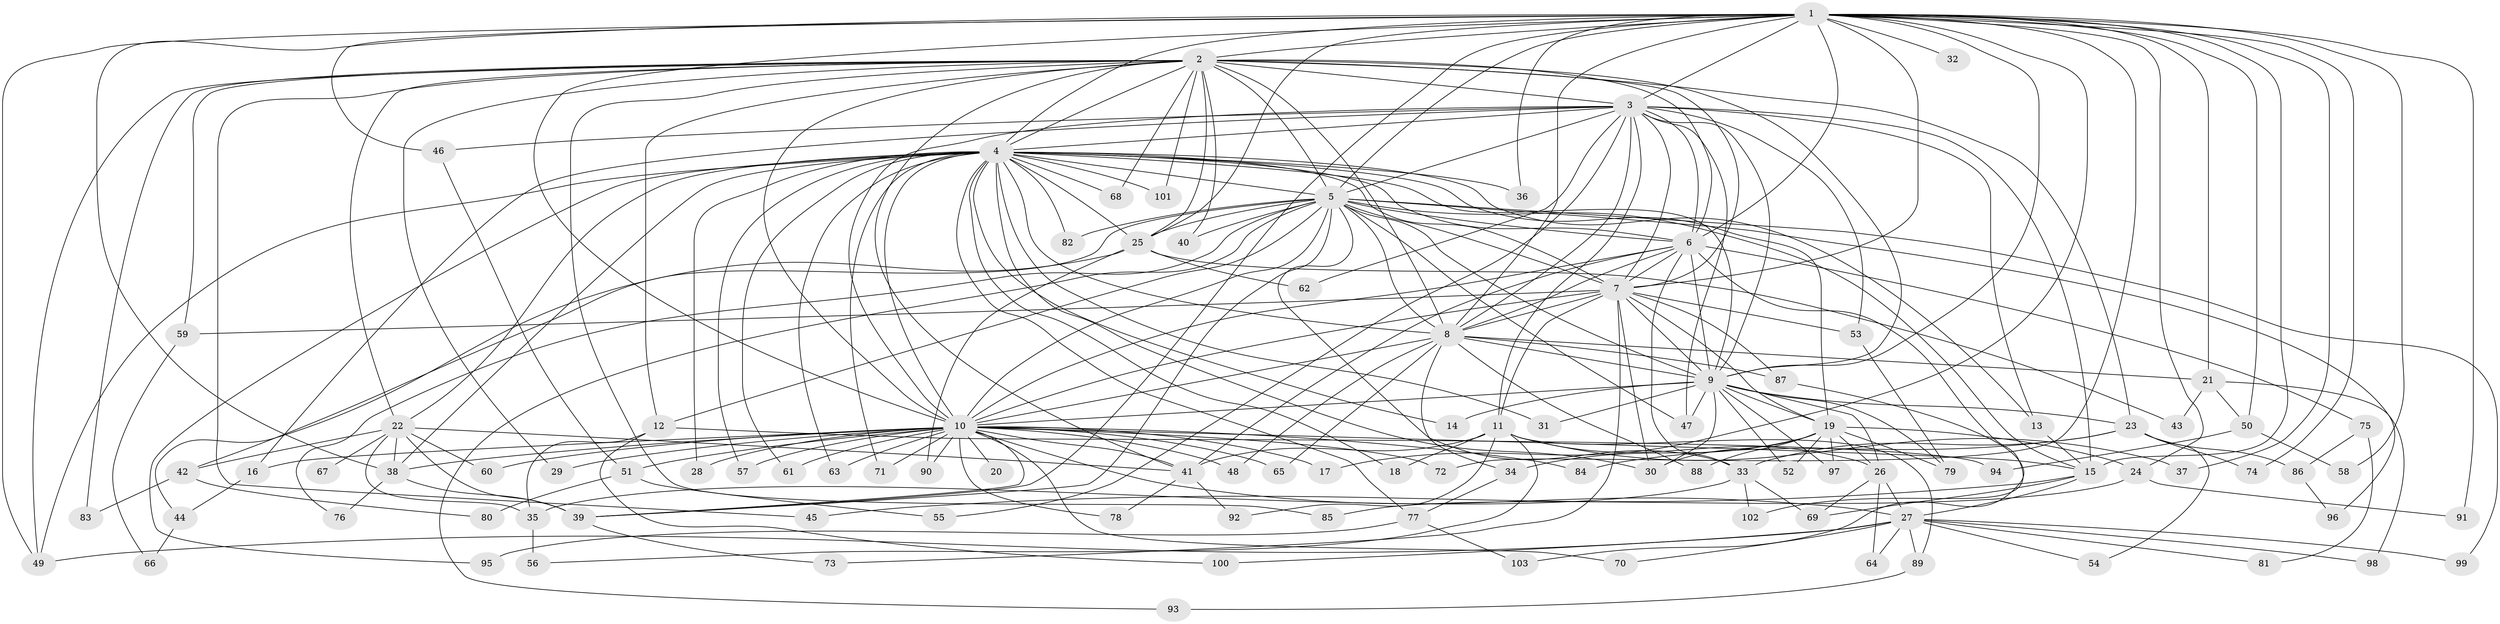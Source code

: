 // original degree distribution, {30: 0.006802721088435374, 28: 0.006802721088435374, 22: 0.006802721088435374, 32: 0.006802721088435374, 25: 0.006802721088435374, 15: 0.006802721088435374, 18: 0.006802721088435374, 17: 0.006802721088435374, 21: 0.006802721088435374, 35: 0.006802721088435374, 9: 0.013605442176870748, 5: 0.04081632653061224, 3: 0.19047619047619047, 2: 0.564625850340136, 10: 0.013605442176870748, 7: 0.006802721088435374, 4: 0.08843537414965986, 6: 0.006802721088435374, 12: 0.006802721088435374}
// Generated by graph-tools (version 1.1) at 2025/49/03/04/25 22:49:53]
// undirected, 103 vertices, 252 edges
graph export_dot {
  node [color=gray90,style=filled];
  1;
  2;
  3;
  4;
  5;
  6;
  7;
  8;
  9;
  10;
  11;
  12;
  13;
  14;
  15;
  16;
  17;
  18;
  19;
  20;
  21;
  22;
  23;
  24;
  25;
  26;
  27;
  28;
  29;
  30;
  31;
  32;
  33;
  34;
  35;
  36;
  37;
  38;
  39;
  40;
  41;
  42;
  43;
  44;
  45;
  46;
  47;
  48;
  49;
  50;
  51;
  52;
  53;
  54;
  55;
  56;
  57;
  58;
  59;
  60;
  61;
  62;
  63;
  64;
  65;
  66;
  67;
  68;
  69;
  70;
  71;
  72;
  73;
  74;
  75;
  76;
  77;
  78;
  79;
  80;
  81;
  82;
  83;
  84;
  85;
  86;
  87;
  88;
  89;
  90;
  91;
  92;
  93;
  94;
  95;
  96;
  97;
  98;
  99;
  100;
  101;
  102;
  103;
  1 -- 2 [weight=1.0];
  1 -- 3 [weight=1.0];
  1 -- 4 [weight=3.0];
  1 -- 5 [weight=1.0];
  1 -- 6 [weight=1.0];
  1 -- 7 [weight=1.0];
  1 -- 8 [weight=2.0];
  1 -- 9 [weight=1.0];
  1 -- 10 [weight=1.0];
  1 -- 15 [weight=2.0];
  1 -- 17 [weight=1.0];
  1 -- 21 [weight=1.0];
  1 -- 24 [weight=1.0];
  1 -- 25 [weight=1.0];
  1 -- 32 [weight=1.0];
  1 -- 36 [weight=1.0];
  1 -- 37 [weight=1.0];
  1 -- 38 [weight=1.0];
  1 -- 39 [weight=1.0];
  1 -- 46 [weight=1.0];
  1 -- 49 [weight=1.0];
  1 -- 50 [weight=1.0];
  1 -- 58 [weight=1.0];
  1 -- 72 [weight=1.0];
  1 -- 74 [weight=1.0];
  1 -- 91 [weight=1.0];
  2 -- 3 [weight=2.0];
  2 -- 4 [weight=2.0];
  2 -- 5 [weight=2.0];
  2 -- 6 [weight=2.0];
  2 -- 7 [weight=1.0];
  2 -- 8 [weight=2.0];
  2 -- 9 [weight=1.0];
  2 -- 10 [weight=1.0];
  2 -- 12 [weight=1.0];
  2 -- 22 [weight=1.0];
  2 -- 23 [weight=1.0];
  2 -- 25 [weight=1.0];
  2 -- 29 [weight=1.0];
  2 -- 40 [weight=2.0];
  2 -- 41 [weight=1.0];
  2 -- 45 [weight=1.0];
  2 -- 49 [weight=1.0];
  2 -- 59 [weight=1.0];
  2 -- 68 [weight=1.0];
  2 -- 83 [weight=1.0];
  2 -- 85 [weight=1.0];
  2 -- 101 [weight=1.0];
  3 -- 4 [weight=1.0];
  3 -- 5 [weight=1.0];
  3 -- 6 [weight=1.0];
  3 -- 7 [weight=2.0];
  3 -- 8 [weight=1.0];
  3 -- 9 [weight=1.0];
  3 -- 10 [weight=3.0];
  3 -- 11 [weight=1.0];
  3 -- 13 [weight=2.0];
  3 -- 15 [weight=1.0];
  3 -- 16 [weight=1.0];
  3 -- 46 [weight=1.0];
  3 -- 47 [weight=1.0];
  3 -- 53 [weight=1.0];
  3 -- 55 [weight=1.0];
  3 -- 62 [weight=1.0];
  4 -- 5 [weight=1.0];
  4 -- 6 [weight=1.0];
  4 -- 7 [weight=1.0];
  4 -- 8 [weight=1.0];
  4 -- 9 [weight=2.0];
  4 -- 10 [weight=1.0];
  4 -- 13 [weight=1.0];
  4 -- 14 [weight=1.0];
  4 -- 18 [weight=1.0];
  4 -- 19 [weight=1.0];
  4 -- 22 [weight=1.0];
  4 -- 25 [weight=1.0];
  4 -- 28 [weight=1.0];
  4 -- 30 [weight=1.0];
  4 -- 31 [weight=1.0];
  4 -- 36 [weight=1.0];
  4 -- 38 [weight=1.0];
  4 -- 49 [weight=1.0];
  4 -- 57 [weight=1.0];
  4 -- 61 [weight=1.0];
  4 -- 63 [weight=1.0];
  4 -- 68 [weight=1.0];
  4 -- 71 [weight=1.0];
  4 -- 77 [weight=1.0];
  4 -- 82 [weight=1.0];
  4 -- 95 [weight=1.0];
  4 -- 101 [weight=1.0];
  5 -- 6 [weight=1.0];
  5 -- 7 [weight=1.0];
  5 -- 8 [weight=2.0];
  5 -- 9 [weight=1.0];
  5 -- 10 [weight=1.0];
  5 -- 12 [weight=1.0];
  5 -- 15 [weight=1.0];
  5 -- 25 [weight=1.0];
  5 -- 33 [weight=1.0];
  5 -- 39 [weight=1.0];
  5 -- 40 [weight=1.0];
  5 -- 42 [weight=1.0];
  5 -- 47 [weight=1.0];
  5 -- 76 [weight=1.0];
  5 -- 82 [weight=1.0];
  5 -- 93 [weight=1.0];
  5 -- 96 [weight=1.0];
  5 -- 99 [weight=1.0];
  6 -- 7 [weight=1.0];
  6 -- 8 [weight=1.0];
  6 -- 9 [weight=1.0];
  6 -- 10 [weight=1.0];
  6 -- 33 [weight=1.0];
  6 -- 41 [weight=1.0];
  6 -- 75 [weight=1.0];
  6 -- 102 [weight=1.0];
  7 -- 8 [weight=1.0];
  7 -- 9 [weight=1.0];
  7 -- 10 [weight=1.0];
  7 -- 11 [weight=1.0];
  7 -- 19 [weight=2.0];
  7 -- 30 [weight=1.0];
  7 -- 53 [weight=1.0];
  7 -- 59 [weight=1.0];
  7 -- 73 [weight=1.0];
  7 -- 87 [weight=1.0];
  8 -- 9 [weight=2.0];
  8 -- 10 [weight=1.0];
  8 -- 21 [weight=1.0];
  8 -- 34 [weight=1.0];
  8 -- 48 [weight=1.0];
  8 -- 65 [weight=1.0];
  8 -- 87 [weight=1.0];
  8 -- 88 [weight=1.0];
  9 -- 10 [weight=1.0];
  9 -- 14 [weight=1.0];
  9 -- 19 [weight=1.0];
  9 -- 23 [weight=1.0];
  9 -- 26 [weight=1.0];
  9 -- 30 [weight=1.0];
  9 -- 31 [weight=1.0];
  9 -- 47 [weight=1.0];
  9 -- 52 [weight=1.0];
  9 -- 79 [weight=1.0];
  9 -- 97 [weight=1.0];
  10 -- 15 [weight=1.0];
  10 -- 16 [weight=1.0];
  10 -- 17 [weight=1.0];
  10 -- 20 [weight=1.0];
  10 -- 27 [weight=1.0];
  10 -- 28 [weight=1.0];
  10 -- 29 [weight=1.0];
  10 -- 38 [weight=1.0];
  10 -- 39 [weight=1.0];
  10 -- 41 [weight=1.0];
  10 -- 48 [weight=1.0];
  10 -- 51 [weight=1.0];
  10 -- 57 [weight=1.0];
  10 -- 60 [weight=1.0];
  10 -- 61 [weight=1.0];
  10 -- 63 [weight=1.0];
  10 -- 65 [weight=1.0];
  10 -- 70 [weight=1.0];
  10 -- 71 [weight=1.0];
  10 -- 72 [weight=1.0];
  10 -- 78 [weight=1.0];
  10 -- 84 [weight=1.0];
  10 -- 90 [weight=1.0];
  11 -- 18 [weight=1.0];
  11 -- 26 [weight=1.0];
  11 -- 37 [weight=1.0];
  11 -- 41 [weight=1.0];
  11 -- 56 [weight=1.0];
  11 -- 89 [weight=1.0];
  11 -- 92 [weight=1.0];
  12 -- 35 [weight=1.0];
  12 -- 94 [weight=1.0];
  12 -- 100 [weight=1.0];
  13 -- 15 [weight=6.0];
  15 -- 27 [weight=1.0];
  15 -- 45 [weight=1.0];
  15 -- 69 [weight=1.0];
  16 -- 44 [weight=1.0];
  19 -- 24 [weight=1.0];
  19 -- 26 [weight=1.0];
  19 -- 30 [weight=1.0];
  19 -- 34 [weight=1.0];
  19 -- 52 [weight=1.0];
  19 -- 79 [weight=1.0];
  19 -- 88 [weight=1.0];
  19 -- 97 [weight=1.0];
  21 -- 43 [weight=1.0];
  21 -- 50 [weight=1.0];
  21 -- 98 [weight=1.0];
  22 -- 35 [weight=1.0];
  22 -- 38 [weight=1.0];
  22 -- 39 [weight=1.0];
  22 -- 41 [weight=1.0];
  22 -- 42 [weight=1.0];
  22 -- 60 [weight=1.0];
  22 -- 67 [weight=1.0];
  23 -- 33 [weight=1.0];
  23 -- 54 [weight=1.0];
  23 -- 74 [weight=1.0];
  23 -- 84 [weight=1.0];
  23 -- 86 [weight=1.0];
  24 -- 85 [weight=1.0];
  24 -- 91 [weight=1.0];
  25 -- 43 [weight=1.0];
  25 -- 44 [weight=1.0];
  25 -- 62 [weight=1.0];
  25 -- 90 [weight=1.0];
  26 -- 27 [weight=1.0];
  26 -- 64 [weight=1.0];
  26 -- 69 [weight=1.0];
  27 -- 49 [weight=1.0];
  27 -- 54 [weight=1.0];
  27 -- 64 [weight=1.0];
  27 -- 70 [weight=1.0];
  27 -- 81 [weight=1.0];
  27 -- 89 [weight=1.0];
  27 -- 98 [weight=1.0];
  27 -- 99 [weight=1.0];
  27 -- 100 [weight=1.0];
  33 -- 35 [weight=1.0];
  33 -- 69 [weight=1.0];
  33 -- 102 [weight=1.0];
  34 -- 77 [weight=1.0];
  35 -- 56 [weight=1.0];
  38 -- 39 [weight=1.0];
  38 -- 76 [weight=1.0];
  39 -- 73 [weight=1.0];
  41 -- 78 [weight=1.0];
  41 -- 92 [weight=1.0];
  42 -- 80 [weight=1.0];
  42 -- 83 [weight=1.0];
  44 -- 66 [weight=1.0];
  46 -- 51 [weight=1.0];
  50 -- 58 [weight=1.0];
  50 -- 94 [weight=1.0];
  51 -- 55 [weight=1.0];
  51 -- 80 [weight=1.0];
  53 -- 79 [weight=1.0];
  59 -- 66 [weight=1.0];
  75 -- 81 [weight=1.0];
  75 -- 86 [weight=1.0];
  77 -- 95 [weight=1.0];
  77 -- 103 [weight=1.0];
  86 -- 96 [weight=1.0];
  87 -- 103 [weight=1.0];
  89 -- 93 [weight=1.0];
}
